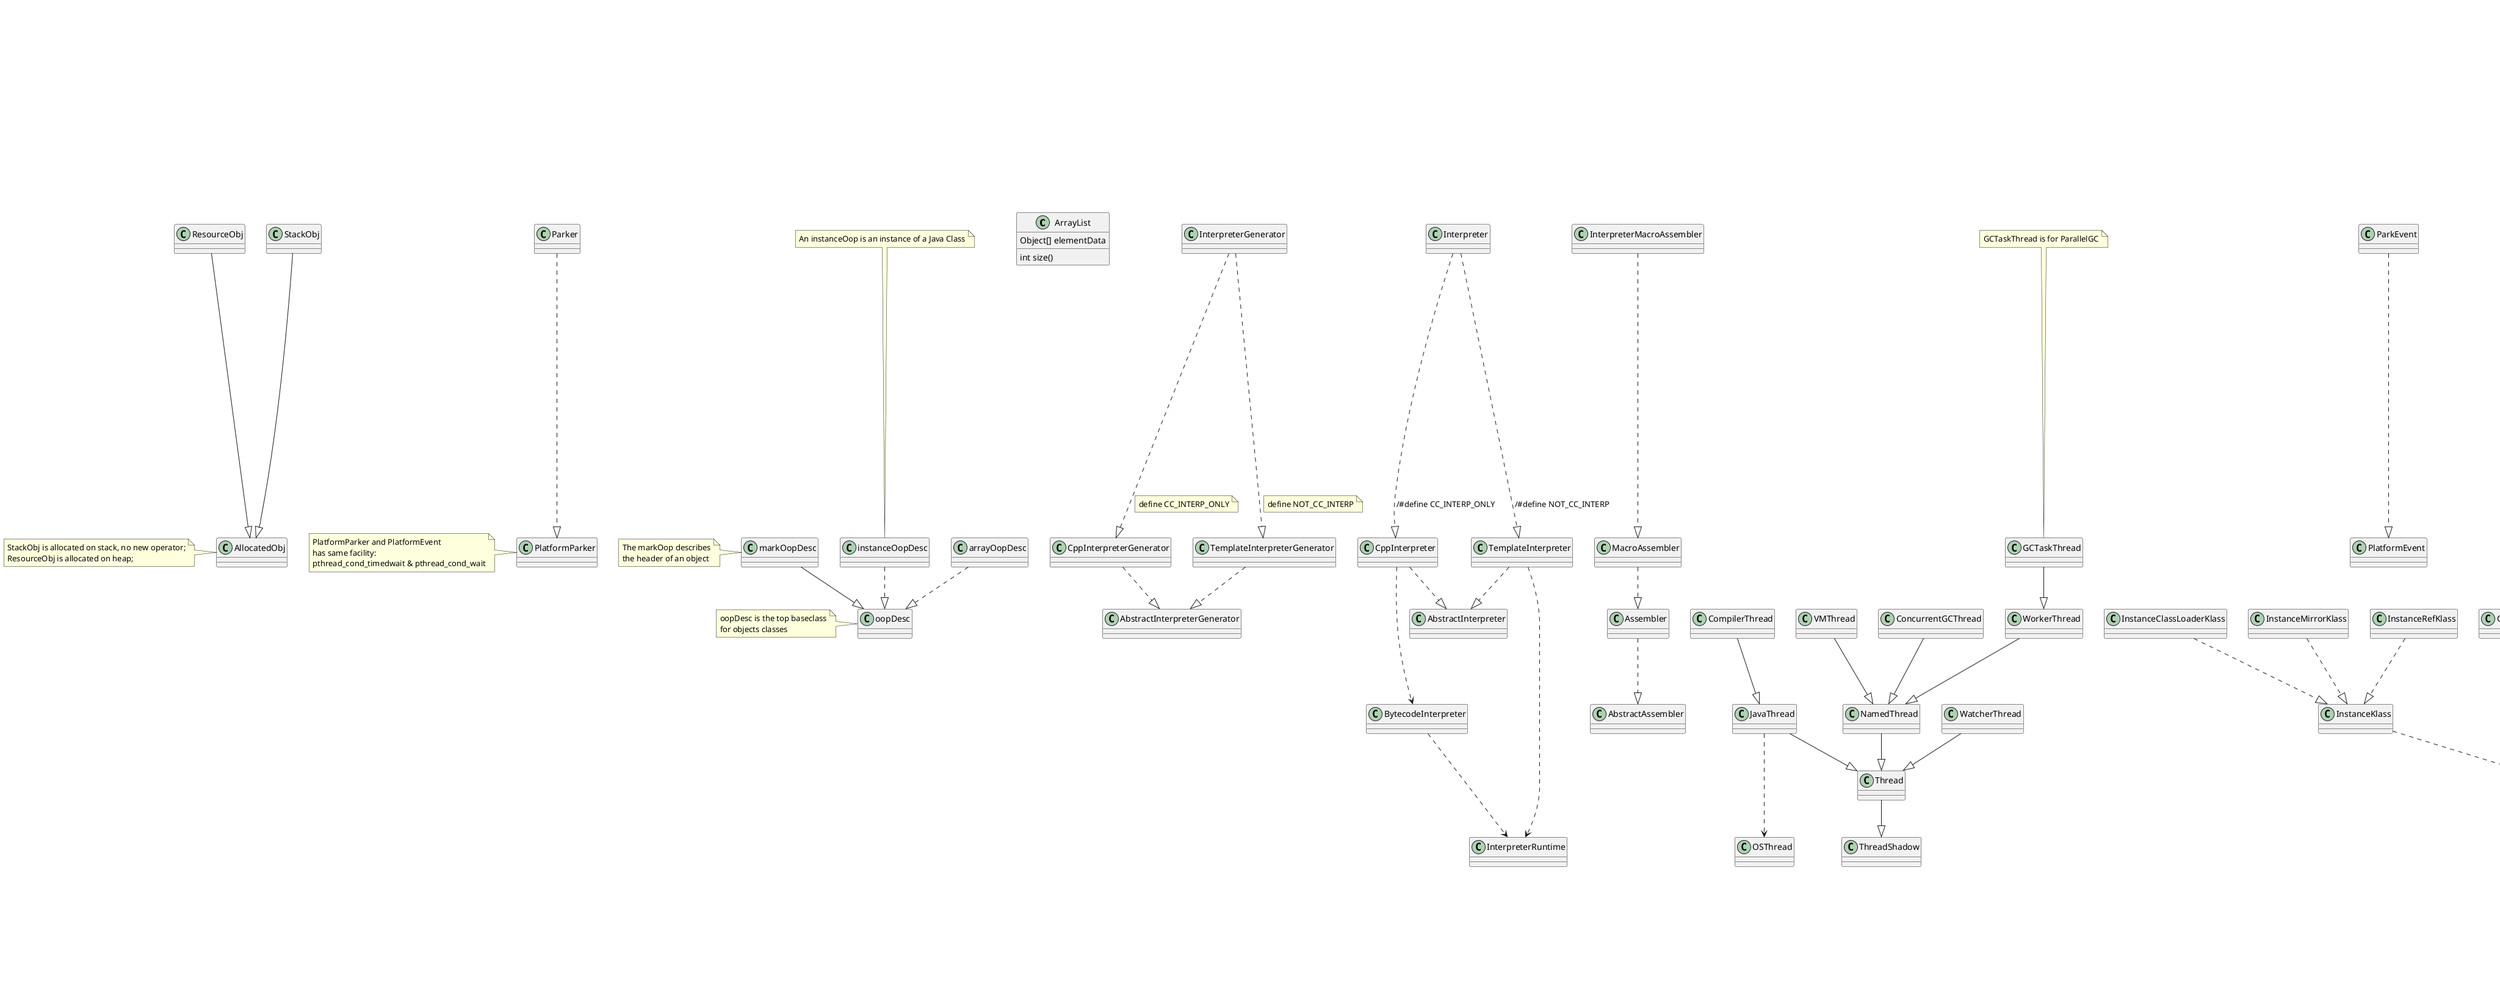 @startuml
class ArrayList {
Object[] elementData
int size()
}

CppInterpreterGenerator ..|> AbstractInterpreterGenerator
TemplateInterpreterGenerator ..|> AbstractInterpreterGenerator
InterpreterGenerator ..|> CppInterpreterGenerator
note on link: define CC_INTERP_ONLY
InterpreterGenerator ..|> TemplateInterpreterGenerator
note on link: define NOT_CC_INTERP

CppInterpreter ..|> AbstractInterpreter
TemplateInterpreter ..|> AbstractInterpreter
Interpreter ..|> CppInterpreter: /#define CC_INTERP_ONLY
Interpreter ..|> TemplateInterpreter: /#define NOT_CC_INTERP

Assembler ..|> AbstractAssembler
MacroAssembler ..|> Assembler
InterpreterMacroAssembler ..|> MacroAssembler

BytecodeInterpreter ...> InterpreterRuntime
CppInterpreter ...> BytecodeInterpreter
TemplateInterpreter ...> InterpreterRuntime

Thread --|> ThreadShadow
JavaThread --|> Thread
NamedThread --|> Thread
WatcherThread --|> Thread

VMThread --|> NamedThread
ConcurrentGCThread --|> NamedThread
WorkerThread --|> NamedThread

GCTaskThread --|> WorkerThread
note top of GCTaskThread
GCTaskThread is for ParallelGC
end note

CompilerThread --|> JavaThread

JavaThread ...> OSThread

ResourceObj --|> AllocatedObj
StackObj --|> AllocatedObj
note left of AllocatedObj
StackObj is allocated on stack, no new operator;
ResourceObj is allocated on heap;
end note

Parker ..|> PlatformParker
ParkEvent ..|> PlatformEvent
note left of PlatformParker
PlatformParker and PlatformEvent
has same facility:
pthread_cond_timedwait & pthread_cond_wait
end note

markOopDesc --|> oopDesc
instanceOopDesc ..|> oopDesc
arrayOopDesc ..|> oopDesc

note left of markOopDesc
The markOop describes
the header of an object
end note

note left of oopDesc
oopDesc is the top baseclass
for objects classes
end note

note top of instanceOopDesc
An instanceOop is an instance of a Java Class
end note

InstanceClassLoaderKlass ..|> InstanceKlass
InstanceMirrorKlass ..|> InstanceKlass
InstanceRefKlass ..|> InstanceKlass
InstanceKlass ..|> Klass
TypeArrayKlass ..|> ArrayKlass
ObjArrayKlass ..|> ArrayKlass
ArrayKlass ..|> Klass
Klass ..|> Metadata
Method ..|> Metadata
Metadata ..|> MetaspaceObj

ConstantPool ..|> Metadata
MethodData ..|> Metadata
ConstMethod ..|> MetaspaceObj
MethodCounters ..|> MetaspaceObj
ConstantPoolCache ..|> MetaspaceObj

Method ...> MethodData
Method ...> ConstMethod
ConstMethod ...> ConstantPool
ConstantPool ...> ConstantPoolCache

note as common_note
  将src.zip解压后将相应java源代码路径配置到jdk的source path中即可在idea中查看源码
  -XX:-UseStackBanging和-XX:-ProfileInterpreter，不生成栈检查和统计相关的汇编代码
  <b>global.h</b>: jvm flag 参数
  <b>javaCalls.cpp</b>: JavaCalls::call native方法中调用java方法
  <b>macroAssembler_x86.cpp</b>: MacroAssembler::call_VM 生成 模板解释器执行指令时(即java方法)调用native方法(interpreterRuntime的方法) 的例程的汇编代码
  <b>templateInterpreter_x86_64.cpp</b>: AbstractInterpreterGenerator::generate_method_entry generate_normal_entry generate_native_entry 生成java/native解释执行的入口
  <b>sharedRuntime_x86_64.cpp</b>: SharedRuntime::generate_native_wrapper 生成native编译执行的入口:
  InterpreterGenerator::generate_normal_entry ->
  	return address of asm code				(templateInterpreter)
  	return CppInterpreter::normal_entry     (zero)

  InterpreterGenerator::generate_native_entry ->
  	return address of asm code				(templateInterpreter)
  	return CppInterpreter::native_entry     (zero)

  assembler_x86.cpp
  globalDefinitions.hpp
  globals.hpp
  interp_masm_x86_64.cpp
  interpreterRuntime.cpp
  javaCalls.cpp
  jni.cpp
  jvm.cpp
  library_call.cpp
  macroAssembler_x86.cpp
  method.cpp
  nmethod.cpp
  sharedRuntime_x86_64.cpp
  stubGenerator_x86_64.cpp
  stubRoutines.cpp
  systemDictionary.cpp
  templateInterpreter_x86_64.cpp
  templateTable_x86_64.cpp
  x86_64.ad

  cppInterpreter_zero.cpp
  stubGenerator_zero.cpp

  <u>also</u> <color:royalBlue>on several</color> <s>words</s> lines
  Class13 --> Class14
  Class15 ..> Class16
  Class17 --|> Class18
  Class19 *--> Class20
end note
@enduml
